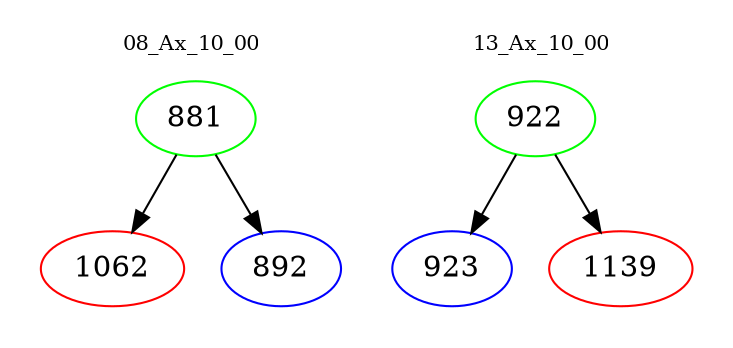 digraph{
subgraph cluster_0 {
color = white
label = "08_Ax_10_00";
fontsize=10;
T0_881 [label="881", color="green"]
T0_881 -> T0_1062 [color="black"]
T0_1062 [label="1062", color="red"]
T0_881 -> T0_892 [color="black"]
T0_892 [label="892", color="blue"]
}
subgraph cluster_1 {
color = white
label = "13_Ax_10_00";
fontsize=10;
T1_922 [label="922", color="green"]
T1_922 -> T1_923 [color="black"]
T1_923 [label="923", color="blue"]
T1_922 -> T1_1139 [color="black"]
T1_1139 [label="1139", color="red"]
}
}

